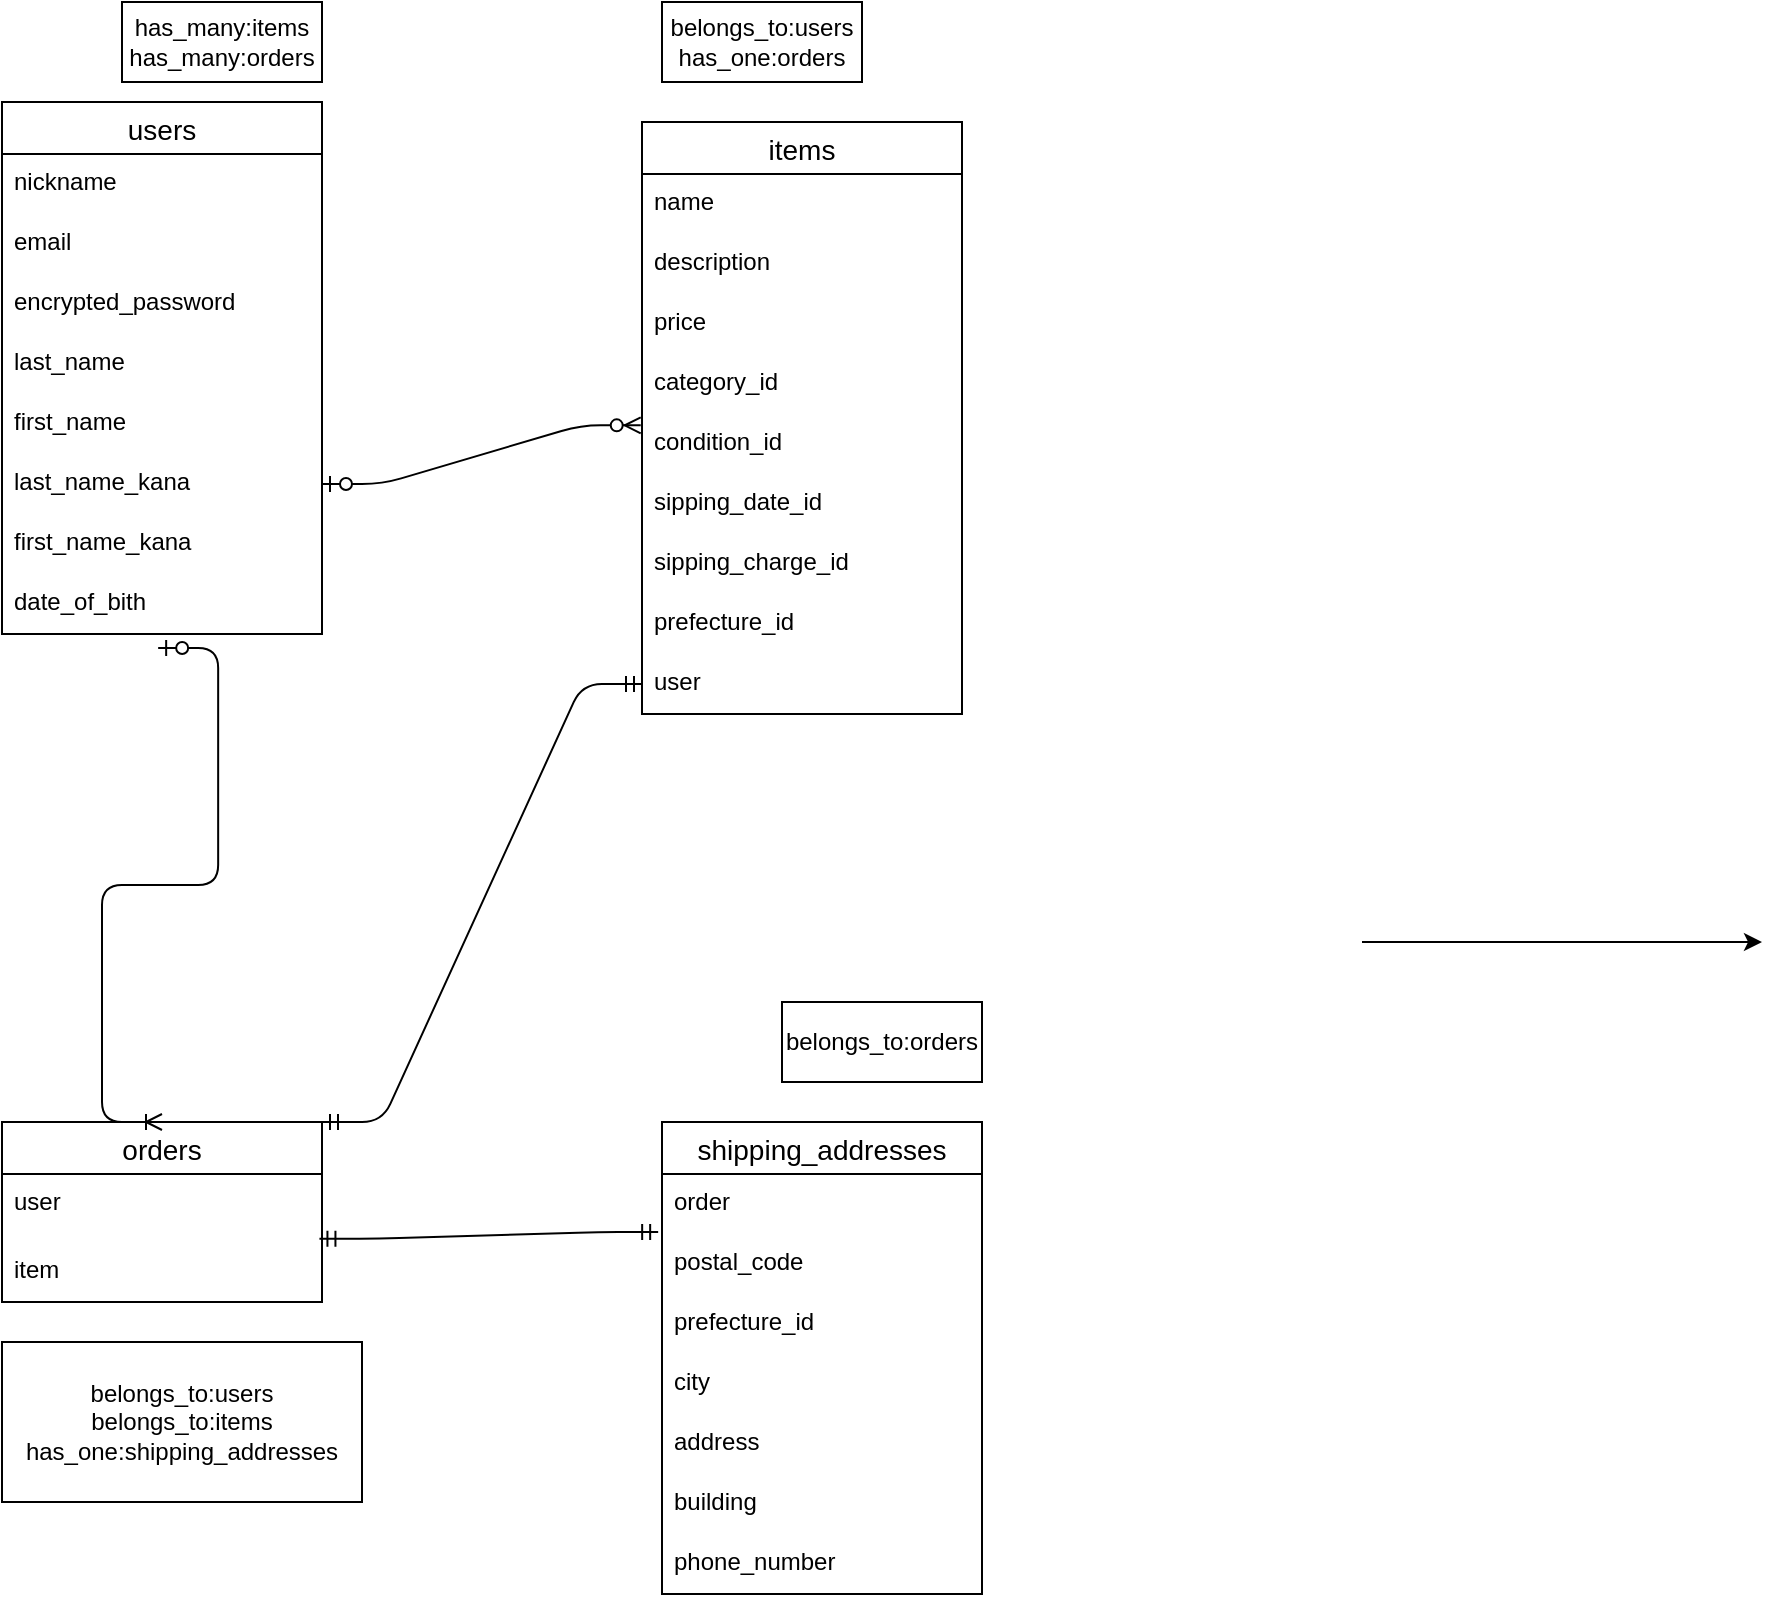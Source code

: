 <mxfile>
    <diagram id="ltM_HfkgLvLx6nDODuGA" name="ページ1">
        <mxGraphModel dx="141" dy="521" grid="1" gridSize="10" guides="1" tooltips="1" connect="1" arrows="1" fold="1" page="1" pageScale="1" pageWidth="827" pageHeight="1169" math="0" shadow="0">
            <root>
                <mxCell id="0"/>
                <mxCell id="1" parent="0"/>
                <mxCell id="PDufcsXiSaMHteFAxLuM-1" value="items" style="swimlane;fontStyle=0;childLayout=stackLayout;horizontal=1;startSize=26;horizontalStack=0;resizeParent=1;resizeParentMax=0;resizeLast=0;collapsible=1;marginBottom=0;align=center;fontSize=14;" vertex="1" parent="1">
                    <mxGeometry x="400" y="210" width="160" height="296" as="geometry"/>
                </mxCell>
                <mxCell id="PDufcsXiSaMHteFAxLuM-4" value="name" style="text;strokeColor=none;fillColor=none;spacingLeft=4;spacingRight=4;overflow=hidden;rotatable=0;points=[[0,0.5],[1,0.5]];portConstraint=eastwest;fontSize=12;" vertex="1" parent="PDufcsXiSaMHteFAxLuM-1">
                    <mxGeometry y="26" width="160" height="30" as="geometry"/>
                </mxCell>
                <mxCell id="PDufcsXiSaMHteFAxLuM-30" value="description    " style="text;strokeColor=none;fillColor=none;spacingLeft=4;spacingRight=4;overflow=hidden;rotatable=0;points=[[0,0.5],[1,0.5]];portConstraint=eastwest;fontSize=12;" vertex="1" parent="PDufcsXiSaMHteFAxLuM-1">
                    <mxGeometry y="56" width="160" height="30" as="geometry"/>
                </mxCell>
                <mxCell id="PDufcsXiSaMHteFAxLuM-29" value="price" style="text;strokeColor=none;fillColor=none;spacingLeft=4;spacingRight=4;overflow=hidden;rotatable=0;points=[[0,0.5],[1,0.5]];portConstraint=eastwest;fontSize=12;" vertex="1" parent="PDufcsXiSaMHteFAxLuM-1">
                    <mxGeometry y="86" width="160" height="30" as="geometry"/>
                </mxCell>
                <mxCell id="PDufcsXiSaMHteFAxLuM-31" value="category_id" style="text;strokeColor=none;fillColor=none;spacingLeft=4;spacingRight=4;overflow=hidden;rotatable=0;points=[[0,0.5],[1,0.5]];portConstraint=eastwest;fontSize=12;" vertex="1" parent="PDufcsXiSaMHteFAxLuM-1">
                    <mxGeometry y="116" width="160" height="30" as="geometry"/>
                </mxCell>
                <mxCell id="PDufcsXiSaMHteFAxLuM-33" value="condition_id" style="text;strokeColor=none;fillColor=none;spacingLeft=4;spacingRight=4;overflow=hidden;rotatable=0;points=[[0,0.5],[1,0.5]];portConstraint=eastwest;fontSize=12;" vertex="1" parent="PDufcsXiSaMHteFAxLuM-1">
                    <mxGeometry y="146" width="160" height="30" as="geometry"/>
                </mxCell>
                <mxCell id="PDufcsXiSaMHteFAxLuM-34" value="sipping_date_id" style="text;strokeColor=none;fillColor=none;spacingLeft=4;spacingRight=4;overflow=hidden;rotatable=0;points=[[0,0.5],[1,0.5]];portConstraint=eastwest;fontSize=12;" vertex="1" parent="PDufcsXiSaMHteFAxLuM-1">
                    <mxGeometry y="176" width="160" height="30" as="geometry"/>
                </mxCell>
                <mxCell id="PDufcsXiSaMHteFAxLuM-2" value="sipping_charge_id" style="text;strokeColor=none;fillColor=none;spacingLeft=4;spacingRight=4;overflow=hidden;rotatable=0;points=[[0,0.5],[1,0.5]];portConstraint=eastwest;fontSize=12;" vertex="1" parent="PDufcsXiSaMHteFAxLuM-1">
                    <mxGeometry y="206" width="160" height="30" as="geometry"/>
                </mxCell>
                <mxCell id="PDufcsXiSaMHteFAxLuM-35" value="prefecture_id" style="text;strokeColor=none;fillColor=none;spacingLeft=4;spacingRight=4;overflow=hidden;rotatable=0;points=[[0,0.5],[1,0.5]];portConstraint=eastwest;fontSize=12;" vertex="1" parent="PDufcsXiSaMHteFAxLuM-1">
                    <mxGeometry y="236" width="160" height="30" as="geometry"/>
                </mxCell>
                <mxCell id="PDufcsXiSaMHteFAxLuM-40" value="user" style="text;strokeColor=none;fillColor=none;spacingLeft=4;spacingRight=4;overflow=hidden;rotatable=0;points=[[0,0.5],[1,0.5]];portConstraint=eastwest;fontSize=12;" vertex="1" parent="PDufcsXiSaMHteFAxLuM-1">
                    <mxGeometry y="266" width="160" height="30" as="geometry"/>
                </mxCell>
                <mxCell id="PDufcsXiSaMHteFAxLuM-5" value="users" style="swimlane;fontStyle=0;childLayout=stackLayout;horizontal=1;startSize=26;horizontalStack=0;resizeParent=1;resizeParentMax=0;resizeLast=0;collapsible=1;marginBottom=0;align=center;fontSize=14;" vertex="1" parent="1">
                    <mxGeometry x="80" y="200" width="160" height="266" as="geometry"/>
                </mxCell>
                <mxCell id="PDufcsXiSaMHteFAxLuM-8" value="nickname" style="text;strokeColor=none;fillColor=none;spacingLeft=4;spacingRight=4;overflow=hidden;rotatable=0;points=[[0,0.5],[1,0.5]];portConstraint=eastwest;fontSize=12;" vertex="1" parent="PDufcsXiSaMHteFAxLuM-5">
                    <mxGeometry y="26" width="160" height="30" as="geometry"/>
                </mxCell>
                <mxCell id="PDufcsXiSaMHteFAxLuM-7" value="email" style="text;strokeColor=none;fillColor=none;spacingLeft=4;spacingRight=4;overflow=hidden;rotatable=0;points=[[0,0.5],[1,0.5]];portConstraint=eastwest;fontSize=12;" vertex="1" parent="PDufcsXiSaMHteFAxLuM-5">
                    <mxGeometry y="56" width="160" height="30" as="geometry"/>
                </mxCell>
                <mxCell id="PDufcsXiSaMHteFAxLuM-22" value="encrypted_password" style="text;strokeColor=none;fillColor=none;spacingLeft=4;spacingRight=4;overflow=hidden;rotatable=0;points=[[0,0.5],[1,0.5]];portConstraint=eastwest;fontSize=12;" vertex="1" parent="PDufcsXiSaMHteFAxLuM-5">
                    <mxGeometry y="86" width="160" height="30" as="geometry"/>
                </mxCell>
                <mxCell id="PDufcsXiSaMHteFAxLuM-23" value="last_name" style="text;strokeColor=none;fillColor=none;spacingLeft=4;spacingRight=4;overflow=hidden;rotatable=0;points=[[0,0.5],[1,0.5]];portConstraint=eastwest;fontSize=12;" vertex="1" parent="PDufcsXiSaMHteFAxLuM-5">
                    <mxGeometry y="116" width="160" height="30" as="geometry"/>
                </mxCell>
                <mxCell id="PDufcsXiSaMHteFAxLuM-24" value="first_name" style="text;strokeColor=none;fillColor=none;spacingLeft=4;spacingRight=4;overflow=hidden;rotatable=0;points=[[0,0.5],[1,0.5]];portConstraint=eastwest;fontSize=12;" vertex="1" parent="PDufcsXiSaMHteFAxLuM-5">
                    <mxGeometry y="146" width="160" height="30" as="geometry"/>
                </mxCell>
                <mxCell id="PDufcsXiSaMHteFAxLuM-25" value="last_name_kana    " style="text;strokeColor=none;fillColor=none;spacingLeft=4;spacingRight=4;overflow=hidden;rotatable=0;points=[[0,0.5],[1,0.5]];portConstraint=eastwest;fontSize=12;" vertex="1" parent="PDufcsXiSaMHteFAxLuM-5">
                    <mxGeometry y="176" width="160" height="30" as="geometry"/>
                </mxCell>
                <mxCell id="PDufcsXiSaMHteFAxLuM-26" value="first_name_kana" style="text;strokeColor=none;fillColor=none;spacingLeft=4;spacingRight=4;overflow=hidden;rotatable=0;points=[[0,0.5],[1,0.5]];portConstraint=eastwest;fontSize=12;" vertex="1" parent="PDufcsXiSaMHteFAxLuM-5">
                    <mxGeometry y="206" width="160" height="30" as="geometry"/>
                </mxCell>
                <mxCell id="PDufcsXiSaMHteFAxLuM-27" value="date_of_bith" style="text;strokeColor=none;fillColor=none;spacingLeft=4;spacingRight=4;overflow=hidden;rotatable=0;points=[[0,0.5],[1,0.5]];portConstraint=eastwest;fontSize=12;" vertex="1" parent="PDufcsXiSaMHteFAxLuM-5">
                    <mxGeometry y="236" width="160" height="30" as="geometry"/>
                </mxCell>
                <mxCell id="PDufcsXiSaMHteFAxLuM-9" style="edgeStyle=none;html=1;exitX=1;exitY=0.5;exitDx=0;exitDy=0;" edge="1" parent="1">
                    <mxGeometry relative="1" as="geometry">
                        <mxPoint x="960" y="620" as="targetPoint"/>
                        <mxPoint x="760" y="620" as="sourcePoint"/>
                    </mxGeometry>
                </mxCell>
                <mxCell id="PDufcsXiSaMHteFAxLuM-12" value="orders" style="swimlane;fontStyle=0;childLayout=stackLayout;horizontal=1;startSize=26;horizontalStack=0;resizeParent=1;resizeParentMax=0;resizeLast=0;collapsible=1;marginBottom=0;align=center;fontSize=14;" vertex="1" parent="1">
                    <mxGeometry x="80" y="710" width="160" height="90" as="geometry"/>
                </mxCell>
                <mxCell id="PDufcsXiSaMHteFAxLuM-14" value="user&#10;" style="text;strokeColor=none;fillColor=none;spacingLeft=4;spacingRight=4;overflow=hidden;rotatable=0;points=[[0,0.5],[1,0.5]];portConstraint=eastwest;fontSize=12;" vertex="1" parent="PDufcsXiSaMHteFAxLuM-12">
                    <mxGeometry y="26" width="160" height="34" as="geometry"/>
                </mxCell>
                <mxCell id="PDufcsXiSaMHteFAxLuM-15" value="item&#10;" style="text;strokeColor=none;fillColor=none;spacingLeft=4;spacingRight=4;overflow=hidden;rotatable=0;points=[[0,0.5],[1,0.5]];portConstraint=eastwest;fontSize=12;" vertex="1" parent="PDufcsXiSaMHteFAxLuM-12">
                    <mxGeometry y="60" width="160" height="30" as="geometry"/>
                </mxCell>
                <mxCell id="PDufcsXiSaMHteFAxLuM-16" value="shipping_addresses" style="swimlane;fontStyle=0;childLayout=stackLayout;horizontal=1;startSize=26;horizontalStack=0;resizeParent=1;resizeParentMax=0;resizeLast=0;collapsible=1;marginBottom=0;align=center;fontSize=14;" vertex="1" parent="1">
                    <mxGeometry x="410" y="710" width="160" height="236" as="geometry"/>
                </mxCell>
                <mxCell id="PDufcsXiSaMHteFAxLuM-17" value="order" style="text;strokeColor=none;fillColor=none;spacingLeft=4;spacingRight=4;overflow=hidden;rotatable=0;points=[[0,0.5],[1,0.5]];portConstraint=eastwest;fontSize=12;" vertex="1" parent="PDufcsXiSaMHteFAxLuM-16">
                    <mxGeometry y="26" width="160" height="30" as="geometry"/>
                </mxCell>
                <mxCell id="PDufcsXiSaMHteFAxLuM-19" value="postal_code" style="text;strokeColor=none;fillColor=none;spacingLeft=4;spacingRight=4;overflow=hidden;rotatable=0;points=[[0,0.5],[1,0.5]];portConstraint=eastwest;fontSize=12;" vertex="1" parent="PDufcsXiSaMHteFAxLuM-16">
                    <mxGeometry y="56" width="160" height="30" as="geometry"/>
                </mxCell>
                <mxCell id="PDufcsXiSaMHteFAxLuM-43" value="prefecture_id" style="text;strokeColor=none;fillColor=none;spacingLeft=4;spacingRight=4;overflow=hidden;rotatable=0;points=[[0,0.5],[1,0.5]];portConstraint=eastwest;fontSize=12;" vertex="1" parent="PDufcsXiSaMHteFAxLuM-16">
                    <mxGeometry y="86" width="160" height="30" as="geometry"/>
                </mxCell>
                <mxCell id="PDufcsXiSaMHteFAxLuM-68" value="city" style="text;strokeColor=none;fillColor=none;spacingLeft=4;spacingRight=4;overflow=hidden;rotatable=0;points=[[0,0.5],[1,0.5]];portConstraint=eastwest;fontSize=12;" vertex="1" parent="PDufcsXiSaMHteFAxLuM-16">
                    <mxGeometry y="116" width="160" height="30" as="geometry"/>
                </mxCell>
                <mxCell id="PDufcsXiSaMHteFAxLuM-73" value="address" style="text;strokeColor=none;fillColor=none;spacingLeft=4;spacingRight=4;overflow=hidden;rotatable=0;points=[[0,0.5],[1,0.5]];portConstraint=eastwest;fontSize=12;" vertex="1" parent="PDufcsXiSaMHteFAxLuM-16">
                    <mxGeometry y="146" width="160" height="30" as="geometry"/>
                </mxCell>
                <mxCell id="PDufcsXiSaMHteFAxLuM-69" value="building&#10;" style="text;strokeColor=none;fillColor=none;spacingLeft=4;spacingRight=4;overflow=hidden;rotatable=0;points=[[0,0.5],[1,0.5]];portConstraint=eastwest;fontSize=12;" vertex="1" parent="PDufcsXiSaMHteFAxLuM-16">
                    <mxGeometry y="176" width="160" height="30" as="geometry"/>
                </mxCell>
                <mxCell id="PDufcsXiSaMHteFAxLuM-72" value="phone_number" style="text;strokeColor=none;fillColor=none;spacingLeft=4;spacingRight=4;overflow=hidden;rotatable=0;points=[[0,0.5],[1,0.5]];portConstraint=eastwest;fontSize=12;" vertex="1" parent="PDufcsXiSaMHteFAxLuM-16">
                    <mxGeometry y="206" width="160" height="30" as="geometry"/>
                </mxCell>
                <mxCell id="PDufcsXiSaMHteFAxLuM-44" value="" style="edgeStyle=entityRelationEdgeStyle;fontSize=12;html=1;endArrow=ERmandOne;startArrow=ERmandOne;exitX=0.992;exitY=-0.056;exitDx=0;exitDy=0;exitPerimeter=0;entryX=-0.012;entryY=0.967;entryDx=0;entryDy=0;entryPerimeter=0;" edge="1" parent="1" source="PDufcsXiSaMHteFAxLuM-15" target="PDufcsXiSaMHteFAxLuM-17">
                    <mxGeometry width="100" height="100" relative="1" as="geometry">
                        <mxPoint x="340" y="680" as="sourcePoint"/>
                        <mxPoint x="400" y="684" as="targetPoint"/>
                    </mxGeometry>
                </mxCell>
                <mxCell id="PDufcsXiSaMHteFAxLuM-51" value="" style="edgeStyle=entityRelationEdgeStyle;fontSize=12;html=1;endArrow=ERzeroToMany;startArrow=ERzeroToOne;entryX=-0.004;entryY=0.189;entryDx=0;entryDy=0;entryPerimeter=0;exitX=1;exitY=0.5;exitDx=0;exitDy=0;" edge="1" parent="1" source="PDufcsXiSaMHteFAxLuM-25" target="PDufcsXiSaMHteFAxLuM-33">
                    <mxGeometry width="100" height="100" relative="1" as="geometry">
                        <mxPoint x="240" y="480" as="sourcePoint"/>
                        <mxPoint x="340" y="380" as="targetPoint"/>
                    </mxGeometry>
                </mxCell>
                <mxCell id="PDufcsXiSaMHteFAxLuM-57" value="" style="edgeStyle=entityRelationEdgeStyle;fontSize=12;html=1;endArrow=ERoneToMany;startArrow=ERzeroToOne;exitX=0.488;exitY=1.233;exitDx=0;exitDy=0;exitPerimeter=0;entryX=0.5;entryY=0;entryDx=0;entryDy=0;" edge="1" parent="1" source="PDufcsXiSaMHteFAxLuM-27" target="PDufcsXiSaMHteFAxLuM-12">
                    <mxGeometry width="100" height="100" relative="1" as="geometry">
                        <mxPoint x="240" y="480" as="sourcePoint"/>
                        <mxPoint x="340" y="380" as="targetPoint"/>
                    </mxGeometry>
                </mxCell>
                <mxCell id="PDufcsXiSaMHteFAxLuM-58" value="" style="edgeStyle=entityRelationEdgeStyle;fontSize=12;html=1;endArrow=ERmandOne;startArrow=ERmandOne;exitX=1;exitY=0;exitDx=0;exitDy=0;entryX=0;entryY=0.5;entryDx=0;entryDy=0;" edge="1" parent="1" source="PDufcsXiSaMHteFAxLuM-12">
                    <mxGeometry width="100" height="100" relative="1" as="geometry">
                        <mxPoint x="240" y="620" as="sourcePoint"/>
                        <mxPoint x="400" y="491" as="targetPoint"/>
                    </mxGeometry>
                </mxCell>
                <mxCell id="PDufcsXiSaMHteFAxLuM-59" value="has_many:items&lt;br&gt;has_many:orders" style="whiteSpace=wrap;html=1;align=center;" vertex="1" parent="1">
                    <mxGeometry x="140" y="150" width="100" height="40" as="geometry"/>
                </mxCell>
                <mxCell id="PDufcsXiSaMHteFAxLuM-60" value="belongs_to:users&lt;br&gt;has_one:orders" style="whiteSpace=wrap;html=1;align=center;" vertex="1" parent="1">
                    <mxGeometry x="410" y="150" width="100" height="40" as="geometry"/>
                </mxCell>
                <mxCell id="PDufcsXiSaMHteFAxLuM-61" value="belongs_to:users&lt;br&gt;belongs_to:items&lt;br&gt;has_one:shipping_addresses" style="whiteSpace=wrap;html=1;align=center;" vertex="1" parent="1">
                    <mxGeometry x="80" y="820" width="180" height="80" as="geometry"/>
                </mxCell>
                <mxCell id="PDufcsXiSaMHteFAxLuM-66" value="belongs_to:orders" style="whiteSpace=wrap;html=1;align=center;" vertex="1" parent="1">
                    <mxGeometry x="470" y="650" width="100" height="40" as="geometry"/>
                </mxCell>
            </root>
        </mxGraphModel>
    </diagram>
</mxfile>